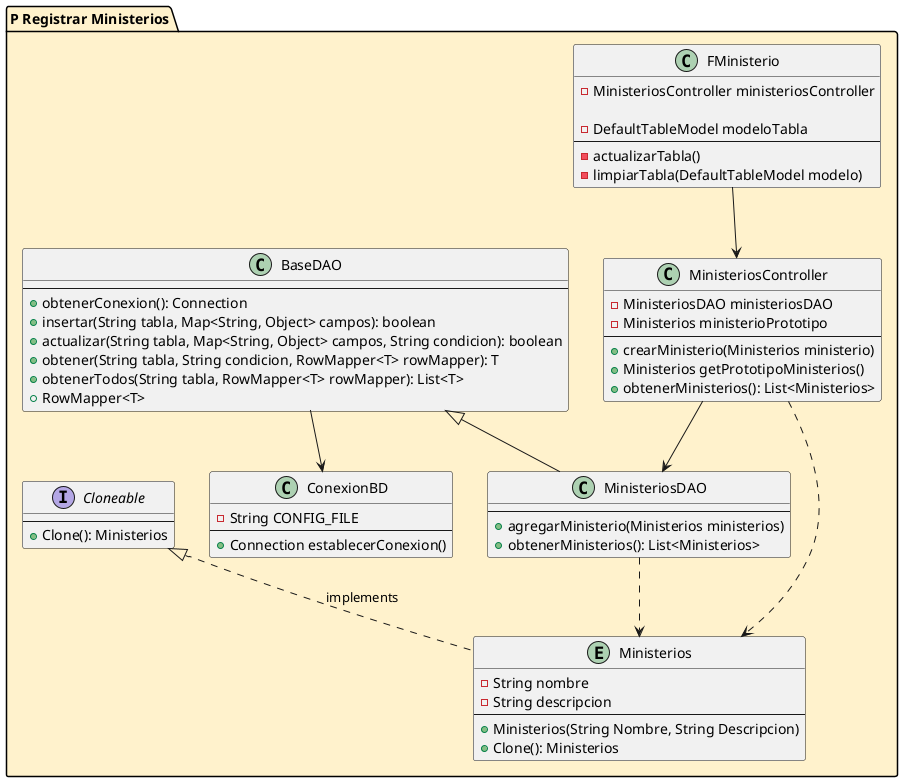 @startuml
package "P Registrar Ministerios" #FFF2CC {
  class "FMinisterio" as fministerio {
  -MinisteriosController ministeriosController

  -DefaultTableModel modeloTabla
  --
  -actualizarTabla()
  -limpiarTabla(DefaultTableModel modelo)
  }
  class "MinisteriosController" as ctrministerio{
  -MinisteriosDAO ministeriosDAO
  -Ministerios ministerioPrototipo
  --
  +crearMinisterio(Ministerios ministerio)
  +Ministerios getPrototipoMinisterios()
  +obtenerMinisterios(): List<Ministerios>
  }

  class "MinisteriosDAO" as daoministerios{
  --
  +agregarMinisterio(Ministerios ministerios)
  +obtenerMinisterios(): List<Ministerios>
  }

  class "BaseDAO" as daobase {
  --
  +obtenerConexion(): Connection
  +insertar(String tabla, Map<String, Object> campos): boolean
  +actualizar(String tabla, Map<String, Object> campos, String condicion): boolean
  +obtener(String tabla, String condicion, RowMapper<T> rowMapper): T
  +obtenerTodos(String tabla, RowMapper<T> rowMapper): List<T>
  +RowMapper<T>
  }
 class "ConexionBD" as bdconexion{
   -String CONFIG_FILE
   --
   +Connection establecerConexion()
  }
  entity "Ministerios" as ministerios{
      -String nombre
      -String descripcion
      --
      +Ministerios(String Nombre, String Descripcion)
      +Clone(): Ministerios
  }
  interface "Cloneable" as Prototype{
  --
  +Clone(): Ministerios
  }

  fministerio --> ctrministerio
  ctrministerio --> daoministerios
  daobase <|-- daoministerios
  ctrministerio ..> ministerios
  daoministerios ..> ministerios
  daobase --> bdconexion
  Prototype<|.. ministerios : implements
}


@enduml